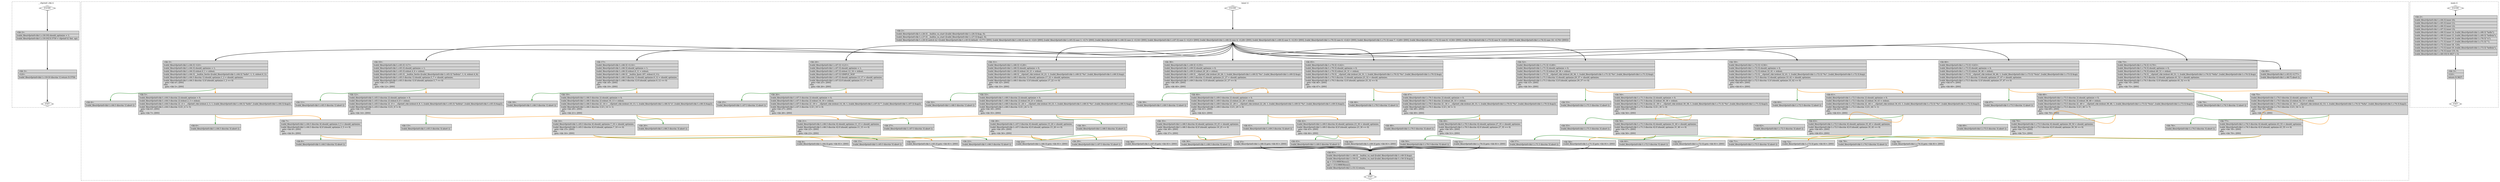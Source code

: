digraph "a-vfprintf-chk-1.c.015t.cfg" {
overlap=false;
subgraph "cluster___vfprintf_chk" {
	style="dashed";
	color="black";
	label="__vfprintf_chk ()";
	fn_6_basic_block_0 [shape=Mdiamond,style=filled,fillcolor=white,label="ENTRY"];

	fn_6_basic_block_1 [shape=Mdiamond,style=filled,fillcolor=white,label="EXIT"];

	fn_6_basic_block_2 [shape=record,style=filled,fillcolor=lightgrey,label="{\<bb\ 2\>:\l\
|[valid_files/vfprintf-chk-1.c:18:19]\ should_optimize\ =\ 1;\l\
|[valid_files/vfprintf-chk-1.c:19:10]\ D.3759\ =\ vfprintf\ (f,\ fmt,\ ap);\l\
}"];

	fn_6_basic_block_3 [shape=record,style=filled,fillcolor=lightgrey,label="{\<bb\ 3\>:\l\
|\<L0\>:\l\
|[valid_files/vfprintf-chk-1.c:19:10\ discrim\ 1]\ return\ D.3759;\l\
}"];

	fn_6_basic_block_0:s -> fn_6_basic_block_2:n [style="solid,bold",color=black,weight=100,constraint=true];
	fn_6_basic_block_2:s -> fn_6_basic_block_3:n [style="solid,bold",color=black,weight=100,constraint=true];
	fn_6_basic_block_3:s -> fn_6_basic_block_1:n [style="solid,bold",color=black,weight=10,constraint=true];
	fn_6_basic_block_0:s -> fn_6_basic_block_1:n [style="invis",constraint=true];
}
subgraph "cluster_inner" {
	style="dashed";
	color="black";
	label="inner ()";
	fn_7_basic_block_0 [shape=Mdiamond,style=filled,fillcolor=white,label="ENTRY"];

	fn_7_basic_block_1 [shape=Mdiamond,style=filled,fillcolor=white,label="EXIT"];

	fn_7_basic_block_2 [shape=record,style=filled,fillcolor=lightgrey,label="{\<bb\ 2\>:\l\
|[valid_files/vfprintf-chk-1.c:26:3]\ __builtin_va_start\ ([valid_files/vfprintf-chk-1.c:26:3]\ &ap,\ 0);\l\
|[valid_files/vfprintf-chk-1.c:27:3]\ __builtin_va_start\ ([valid_files/vfprintf-chk-1.c:27:3]\ &ap2,\ 0);\l\
|[valid_files/vfprintf-chk-1.c:29:3]\ switch\ (x)\ \<[valid_files/vfprintf-chk-1.c:45:5]\ default:\ \<L77\>\ [INV],\ [valid_files/vfprintf-chk-1.c:64:3]\ case\ 0:\ \<L0\>\ [INV],\ [valid_files/vfprintf-chk-1.c:65:3]\ case\ 1:\ \<L7\>\ [INV],\ [valid_files/vfprintf-chk-1.c:66:3]\ case\ 2:\ \<L14\>\ [INV],\ [valid_files/vfprintf-chk-1.c:67:3]\ case\ 3:\ \<L21\>\ [INV],\ [valid_files/vfprintf-chk-1.c:68:3]\ case\ 4:\ \<L28\>\ [INV],\ [valid_files/vfprintf-chk-1.c:69:3]\ case\ 5:\ \<L35\>\ [INV],\ [valid_files/vfprintf-chk-1.c:70:3]\ case\ 6:\ \<L42\>\ [INV],\ [valid_files/vfprintf-chk-1.c:71:3]\ case\ 7:\ \<L49\>\ [INV],\ [valid_files/vfprintf-chk-1.c:72:3]\ case\ 8:\ \<L56\>\ [INV],\ [valid_files/vfprintf-chk-1.c:73:3]\ case\ 9:\ \<L63\>\ [INV],\ [valid_files/vfprintf-chk-1.c:74:3]\ case\ 10:\ \<L70\>\ [INV]\>\l\
}"];

	fn_7_basic_block_3 [shape=record,style=filled,fillcolor=lightgrey,label="{\<bb\ 3\>:\l\
|[valid_files/vfprintf-chk-1.c:64:3]\ \<L0\>:\l\
|[valid_files/vfprintf-chk-1.c:64:3]\ should_optimize\ =\ 1;\l\
|[valid_files/vfprintf-chk-1.c:64:3]\ stdout.0_1\ =\ stdout;\l\
|[valid_files/vfprintf-chk-1.c:64:3]\ __builtin_fwrite\ ([valid_files/vfprintf-chk-1.c:64:3]\ \"hello\",\ 1,\ 5,\ stdout.0_1);\l\
|[valid_files/vfprintf-chk-1.c:64:3\ discrim\ 1]\ should_optimize.1_2\ =\ should_optimize;\l\
|[valid_files/vfprintf-chk-1.c:64:3\ discrim\ 1]\ if\ (should_optimize.1_2\ ==\ 0)\l\
\ \ goto\ \<bb\ 4\>;\ [INV]\l\
else\l\
\ \ goto\ \<bb\ 5\>;\ [INV]\l\
}"];

	fn_7_basic_block_4 [shape=record,style=filled,fillcolor=lightgrey,label="{\<bb\ 4\>:\l\
|[valid_files/vfprintf-chk-1.c:64:3\ discrim\ 1]\ abort\ ();\l\
}"];

	fn_7_basic_block_5 [shape=record,style=filled,fillcolor=lightgrey,label="{\<bb\ 5\>:\l\
|[valid_files/vfprintf-chk-1.c:64:3\ discrim\ 2]\ should_optimize\ =\ 0;\l\
|[valid_files/vfprintf-chk-1.c:64:3\ discrim\ 2]\ stdout.2_3\ =\ stdout;\l\
|[valid_files/vfprintf-chk-1.c:64:3\ discrim\ 2]\ _4\ =\ __vfprintf_chk\ (stdout.2_3,\ 1,\ [valid_files/vfprintf-chk-1.c:64:3]\ \"hello\",\ [valid_files/vfprintf-chk-1.c:64:3]\ &ap2);\l\
|[valid_files/vfprintf-chk-1.c:64:3\ discrim\ 1]\ if\ (_4\ !=\ 5)\l\
\ \ goto\ \<bb\ 6\>;\ [INV]\l\
else\l\
\ \ goto\ \<bb\ 7\>;\ [INV]\l\
}"];

	fn_7_basic_block_6 [shape=record,style=filled,fillcolor=lightgrey,label="{\<bb\ 6\>:\l\
|[valid_files/vfprintf-chk-1.c:64:3\ discrim\ 3]\ abort\ ();\l\
}"];

	fn_7_basic_block_7 [shape=record,style=filled,fillcolor=lightgrey,label="{\<bb\ 7\>:\l\
|[valid_files/vfprintf-chk-1.c:64:3\ discrim\ 4]\ should_optimize.3_5\ =\ should_optimize;\l\
|[valid_files/vfprintf-chk-1.c:64:3\ discrim\ 4]\ if\ (should_optimize.3_5\ ==\ 0)\l\
\ \ goto\ \<bb\ 8\>;\ [INV]\l\
else\l\
\ \ goto\ \<bb\ 9\>;\ [INV]\l\
}"];

	fn_7_basic_block_8 [shape=record,style=filled,fillcolor=lightgrey,label="{\<bb\ 8\>:\l\
|[valid_files/vfprintf-chk-1.c:64:3\ discrim\ 5]\ abort\ ();\l\
}"];

	fn_7_basic_block_9 [shape=record,style=filled,fillcolor=lightgrey,label="{\<bb\ 9\>:\l\
[valid_files/vfprintf-chk-1.c:64:3]\ goto\ \<bb\ 81\>;\ [INV]\l\
}"];

	fn_7_basic_block_10 [shape=record,style=filled,fillcolor=lightgrey,label="{\<bb\ 10\>:\l\
|[valid_files/vfprintf-chk-1.c:65:3]\ \<L7\>:\l\
|[valid_files/vfprintf-chk-1.c:65:3]\ should_optimize\ =\ 1;\l\
|[valid_files/vfprintf-chk-1.c:65:3]\ stdout.4_6\ =\ stdout;\l\
|[valid_files/vfprintf-chk-1.c:65:3]\ __builtin_fwrite\ ([valid_files/vfprintf-chk-1.c:65:3]\ \"hello\\n\",\ 1,\ 6,\ stdout.4_6);\l\
|[valid_files/vfprintf-chk-1.c:65:3\ discrim\ 1]\ should_optimize.5_7\ =\ should_optimize;\l\
|[valid_files/vfprintf-chk-1.c:65:3\ discrim\ 1]\ if\ (should_optimize.5_7\ ==\ 0)\l\
\ \ goto\ \<bb\ 11\>;\ [INV]\l\
else\l\
\ \ goto\ \<bb\ 12\>;\ [INV]\l\
}"];

	fn_7_basic_block_11 [shape=record,style=filled,fillcolor=lightgrey,label="{\<bb\ 11\>:\l\
|[valid_files/vfprintf-chk-1.c:65:3\ discrim\ 1]\ abort\ ();\l\
}"];

	fn_7_basic_block_12 [shape=record,style=filled,fillcolor=lightgrey,label="{\<bb\ 12\>:\l\
|[valid_files/vfprintf-chk-1.c:65:3\ discrim\ 2]\ should_optimize\ =\ 0;\l\
|[valid_files/vfprintf-chk-1.c:65:3\ discrim\ 2]\ stdout.6_8\ =\ stdout;\l\
|[valid_files/vfprintf-chk-1.c:65:3\ discrim\ 2]\ _9\ =\ __vfprintf_chk\ (stdout.6_8,\ 1,\ [valid_files/vfprintf-chk-1.c:65:3]\ \"hello\\n\",\ [valid_files/vfprintf-chk-1.c:65:3]\ &ap2);\l\
|[valid_files/vfprintf-chk-1.c:65:3\ discrim\ 1]\ if\ (_9\ !=\ 6)\l\
\ \ goto\ \<bb\ 13\>;\ [INV]\l\
else\l\
\ \ goto\ \<bb\ 14\>;\ [INV]\l\
}"];

	fn_7_basic_block_13 [shape=record,style=filled,fillcolor=lightgrey,label="{\<bb\ 13\>:\l\
|[valid_files/vfprintf-chk-1.c:65:3\ discrim\ 3]\ abort\ ();\l\
}"];

	fn_7_basic_block_14 [shape=record,style=filled,fillcolor=lightgrey,label="{\<bb\ 14\>:\l\
|[valid_files/vfprintf-chk-1.c:65:3\ discrim\ 4]\ should_optimize.7_10\ =\ should_optimize;\l\
|[valid_files/vfprintf-chk-1.c:65:3\ discrim\ 4]\ if\ (should_optimize.7_10\ ==\ 0)\l\
\ \ goto\ \<bb\ 15\>;\ [INV]\l\
else\l\
\ \ goto\ \<bb\ 16\>;\ [INV]\l\
}"];

	fn_7_basic_block_15 [shape=record,style=filled,fillcolor=lightgrey,label="{\<bb\ 15\>:\l\
|[valid_files/vfprintf-chk-1.c:65:3\ discrim\ 5]\ abort\ ();\l\
}"];

	fn_7_basic_block_16 [shape=record,style=filled,fillcolor=lightgrey,label="{\<bb\ 16\>:\l\
[valid_files/vfprintf-chk-1.c:65:3]\ goto\ \<bb\ 81\>;\ [INV]\l\
}"];

	fn_7_basic_block_17 [shape=record,style=filled,fillcolor=lightgrey,label="{\<bb\ 17\>:\l\
|[valid_files/vfprintf-chk-1.c:66:3]\ \<L14\>:\l\
|[valid_files/vfprintf-chk-1.c:66:3]\ should_optimize\ =\ 1;\l\
|[valid_files/vfprintf-chk-1.c:66:3]\ stdout.8_11\ =\ stdout;\l\
|[valid_files/vfprintf-chk-1.c:66:3]\ __builtin_fputc\ (97,\ stdout.8_11);\l\
|[valid_files/vfprintf-chk-1.c:66:3\ discrim\ 1]\ should_optimize.9_12\ =\ should_optimize;\l\
|[valid_files/vfprintf-chk-1.c:66:3\ discrim\ 1]\ if\ (should_optimize.9_12\ ==\ 0)\l\
\ \ goto\ \<bb\ 18\>;\ [INV]\l\
else\l\
\ \ goto\ \<bb\ 19\>;\ [INV]\l\
}"];

	fn_7_basic_block_18 [shape=record,style=filled,fillcolor=lightgrey,label="{\<bb\ 18\>:\l\
|[valid_files/vfprintf-chk-1.c:66:3\ discrim\ 1]\ abort\ ();\l\
}"];

	fn_7_basic_block_19 [shape=record,style=filled,fillcolor=lightgrey,label="{\<bb\ 19\>:\l\
|[valid_files/vfprintf-chk-1.c:66:3\ discrim\ 2]\ should_optimize\ =\ 0;\l\
|[valid_files/vfprintf-chk-1.c:66:3\ discrim\ 2]\ stdout.10_13\ =\ stdout;\l\
|[valid_files/vfprintf-chk-1.c:66:3\ discrim\ 2]\ _14\ =\ __vfprintf_chk\ (stdout.10_13,\ 1,\ [valid_files/vfprintf-chk-1.c:66:3]\ \"a\",\ [valid_files/vfprintf-chk-1.c:66:3]\ &ap2);\l\
|[valid_files/vfprintf-chk-1.c:66:3\ discrim\ 1]\ if\ (_14\ !=\ 1)\l\
\ \ goto\ \<bb\ 20\>;\ [INV]\l\
else\l\
\ \ goto\ \<bb\ 21\>;\ [INV]\l\
}"];

	fn_7_basic_block_20 [shape=record,style=filled,fillcolor=lightgrey,label="{\<bb\ 20\>:\l\
|[valid_files/vfprintf-chk-1.c:66:3\ discrim\ 3]\ abort\ ();\l\
}"];

	fn_7_basic_block_21 [shape=record,style=filled,fillcolor=lightgrey,label="{\<bb\ 21\>:\l\
|[valid_files/vfprintf-chk-1.c:66:3\ discrim\ 4]\ should_optimize.11_15\ =\ should_optimize;\l\
|[valid_files/vfprintf-chk-1.c:66:3\ discrim\ 4]\ if\ (should_optimize.11_15\ ==\ 0)\l\
\ \ goto\ \<bb\ 22\>;\ [INV]\l\
else\l\
\ \ goto\ \<bb\ 23\>;\ [INV]\l\
}"];

	fn_7_basic_block_22 [shape=record,style=filled,fillcolor=lightgrey,label="{\<bb\ 22\>:\l\
|[valid_files/vfprintf-chk-1.c:66:3\ discrim\ 5]\ abort\ ();\l\
}"];

	fn_7_basic_block_23 [shape=record,style=filled,fillcolor=lightgrey,label="{\<bb\ 23\>:\l\
[valid_files/vfprintf-chk-1.c:66:3]\ goto\ \<bb\ 81\>;\ [INV]\l\
}"];

	fn_7_basic_block_24 [shape=record,style=filled,fillcolor=lightgrey,label="{\<bb\ 24\>:\l\
|[valid_files/vfprintf-chk-1.c:67:3]\ \<L21\>:\l\
|[valid_files/vfprintf-chk-1.c:67:3]\ should_optimize\ =\ 1;\l\
|[valid_files/vfprintf-chk-1.c:67:3]\ stdout.12_16\ =\ stdout;\l\
|[valid_files/vfprintf-chk-1.c:67:3]\ GIMPLE_NOP\l\
|[valid_files/vfprintf-chk-1.c:67:3]\ should_optimize.13_17\ =\ should_optimize;\l\
|[valid_files/vfprintf-chk-1.c:67:3]\ if\ (should_optimize.13_17\ ==\ 0)\l\
\ \ goto\ \<bb\ 25\>;\ [INV]\l\
else\l\
\ \ goto\ \<bb\ 26\>;\ [INV]\l\
}"];

	fn_7_basic_block_25 [shape=record,style=filled,fillcolor=lightgrey,label="{\<bb\ 25\>:\l\
|[valid_files/vfprintf-chk-1.c:67:3\ discrim\ 1]\ abort\ ();\l\
}"];

	fn_7_basic_block_26 [shape=record,style=filled,fillcolor=lightgrey,label="{\<bb\ 26\>:\l\
|[valid_files/vfprintf-chk-1.c:67:3\ discrim\ 2]\ should_optimize\ =\ 0;\l\
|[valid_files/vfprintf-chk-1.c:67:3\ discrim\ 2]\ stdout.14_18\ =\ stdout;\l\
|[valid_files/vfprintf-chk-1.c:67:3\ discrim\ 2]\ _19\ =\ __vfprintf_chk\ (stdout.14_18,\ 1,\ [valid_files/vfprintf-chk-1.c:67:3]\ \"\",\ [valid_files/vfprintf-chk-1.c:67:3]\ &ap2);\l\
|[valid_files/vfprintf-chk-1.c:67:3\ discrim\ 1]\ if\ (_19\ !=\ 0)\l\
\ \ goto\ \<bb\ 27\>;\ [INV]\l\
else\l\
\ \ goto\ \<bb\ 28\>;\ [INV]\l\
}"];

	fn_7_basic_block_27 [shape=record,style=filled,fillcolor=lightgrey,label="{\<bb\ 27\>:\l\
|[valid_files/vfprintf-chk-1.c:67:3\ discrim\ 3]\ abort\ ();\l\
}"];

	fn_7_basic_block_28 [shape=record,style=filled,fillcolor=lightgrey,label="{\<bb\ 28\>:\l\
|[valid_files/vfprintf-chk-1.c:67:3\ discrim\ 4]\ should_optimize.15_20\ =\ should_optimize;\l\
|[valid_files/vfprintf-chk-1.c:67:3\ discrim\ 4]\ if\ (should_optimize.15_20\ ==\ 0)\l\
\ \ goto\ \<bb\ 29\>;\ [INV]\l\
else\l\
\ \ goto\ \<bb\ 30\>;\ [INV]\l\
}"];

	fn_7_basic_block_29 [shape=record,style=filled,fillcolor=lightgrey,label="{\<bb\ 29\>:\l\
|[valid_files/vfprintf-chk-1.c:67:3\ discrim\ 5]\ abort\ ();\l\
}"];

	fn_7_basic_block_30 [shape=record,style=filled,fillcolor=lightgrey,label="{\<bb\ 30\>:\l\
[valid_files/vfprintf-chk-1.c:67:3]\ goto\ \<bb\ 81\>;\ [INV]\l\
}"];

	fn_7_basic_block_31 [shape=record,style=filled,fillcolor=lightgrey,label="{\<bb\ 31\>:\l\
|[valid_files/vfprintf-chk-1.c:68:3]\ \<L28\>:\l\
|[valid_files/vfprintf-chk-1.c:68:3]\ should_optimize\ =\ 0;\l\
|[valid_files/vfprintf-chk-1.c:68:3]\ stdout.16_21\ =\ stdout;\l\
|[valid_files/vfprintf-chk-1.c:68:3]\ __vfprintf_chk\ (stdout.16_21,\ 1,\ [valid_files/vfprintf-chk-1.c:68:3]\ \"%s\",\ [valid_files/vfprintf-chk-1.c:68:3]\ &ap);\l\
|[valid_files/vfprintf-chk-1.c:68:3\ discrim\ 1]\ should_optimize.17_22\ =\ should_optimize;\l\
|[valid_files/vfprintf-chk-1.c:68:3\ discrim\ 1]\ if\ (should_optimize.17_22\ ==\ 0)\l\
\ \ goto\ \<bb\ 32\>;\ [INV]\l\
else\l\
\ \ goto\ \<bb\ 33\>;\ [INV]\l\
}"];

	fn_7_basic_block_32 [shape=record,style=filled,fillcolor=lightgrey,label="{\<bb\ 32\>:\l\
|[valid_files/vfprintf-chk-1.c:68:3\ discrim\ 1]\ abort\ ();\l\
}"];

	fn_7_basic_block_33 [shape=record,style=filled,fillcolor=lightgrey,label="{\<bb\ 33\>:\l\
|[valid_files/vfprintf-chk-1.c:68:3\ discrim\ 2]\ should_optimize\ =\ 0;\l\
|[valid_files/vfprintf-chk-1.c:68:3\ discrim\ 2]\ stdout.18_23\ =\ stdout;\l\
|[valid_files/vfprintf-chk-1.c:68:3\ discrim\ 2]\ _24\ =\ __vfprintf_chk\ (stdout.18_23,\ 1,\ [valid_files/vfprintf-chk-1.c:68:3]\ \"%s\",\ [valid_files/vfprintf-chk-1.c:68:3]\ &ap2);\l\
|[valid_files/vfprintf-chk-1.c:68:3\ discrim\ 1]\ if\ (_24\ !=\ 5)\l\
\ \ goto\ \<bb\ 34\>;\ [INV]\l\
else\l\
\ \ goto\ \<bb\ 35\>;\ [INV]\l\
}"];

	fn_7_basic_block_34 [shape=record,style=filled,fillcolor=lightgrey,label="{\<bb\ 34\>:\l\
|[valid_files/vfprintf-chk-1.c:68:3\ discrim\ 3]\ abort\ ();\l\
}"];

	fn_7_basic_block_35 [shape=record,style=filled,fillcolor=lightgrey,label="{\<bb\ 35\>:\l\
|[valid_files/vfprintf-chk-1.c:68:3\ discrim\ 4]\ should_optimize.19_25\ =\ should_optimize;\l\
|[valid_files/vfprintf-chk-1.c:68:3\ discrim\ 4]\ if\ (should_optimize.19_25\ ==\ 0)\l\
\ \ goto\ \<bb\ 36\>;\ [INV]\l\
else\l\
\ \ goto\ \<bb\ 37\>;\ [INV]\l\
}"];

	fn_7_basic_block_36 [shape=record,style=filled,fillcolor=lightgrey,label="{\<bb\ 36\>:\l\
|[valid_files/vfprintf-chk-1.c:68:3\ discrim\ 5]\ abort\ ();\l\
}"];

	fn_7_basic_block_37 [shape=record,style=filled,fillcolor=lightgrey,label="{\<bb\ 37\>:\l\
[valid_files/vfprintf-chk-1.c:68:3]\ goto\ \<bb\ 81\>;\ [INV]\l\
}"];

	fn_7_basic_block_38 [shape=record,style=filled,fillcolor=lightgrey,label="{\<bb\ 38\>:\l\
|[valid_files/vfprintf-chk-1.c:69:3]\ \<L35\>:\l\
|[valid_files/vfprintf-chk-1.c:69:3]\ should_optimize\ =\ 0;\l\
|[valid_files/vfprintf-chk-1.c:69:3]\ stdout.20_26\ =\ stdout;\l\
|[valid_files/vfprintf-chk-1.c:69:3]\ __vfprintf_chk\ (stdout.20_26,\ 1,\ [valid_files/vfprintf-chk-1.c:69:3]\ \"%s\",\ [valid_files/vfprintf-chk-1.c:69:3]\ &ap);\l\
|[valid_files/vfprintf-chk-1.c:69:3\ discrim\ 1]\ should_optimize.21_27\ =\ should_optimize;\l\
|[valid_files/vfprintf-chk-1.c:69:3\ discrim\ 1]\ if\ (should_optimize.21_27\ ==\ 0)\l\
\ \ goto\ \<bb\ 39\>;\ [INV]\l\
else\l\
\ \ goto\ \<bb\ 40\>;\ [INV]\l\
}"];

	fn_7_basic_block_39 [shape=record,style=filled,fillcolor=lightgrey,label="{\<bb\ 39\>:\l\
|[valid_files/vfprintf-chk-1.c:69:3\ discrim\ 1]\ abort\ ();\l\
}"];

	fn_7_basic_block_40 [shape=record,style=filled,fillcolor=lightgrey,label="{\<bb\ 40\>:\l\
|[valid_files/vfprintf-chk-1.c:69:3\ discrim\ 2]\ should_optimize\ =\ 0;\l\
|[valid_files/vfprintf-chk-1.c:69:3\ discrim\ 2]\ stdout.22_28\ =\ stdout;\l\
|[valid_files/vfprintf-chk-1.c:69:3\ discrim\ 2]\ _29\ =\ __vfprintf_chk\ (stdout.22_28,\ 1,\ [valid_files/vfprintf-chk-1.c:69:3]\ \"%s\",\ [valid_files/vfprintf-chk-1.c:69:3]\ &ap2);\l\
|[valid_files/vfprintf-chk-1.c:69:3\ discrim\ 1]\ if\ (_29\ !=\ 6)\l\
\ \ goto\ \<bb\ 41\>;\ [INV]\l\
else\l\
\ \ goto\ \<bb\ 42\>;\ [INV]\l\
}"];

	fn_7_basic_block_41 [shape=record,style=filled,fillcolor=lightgrey,label="{\<bb\ 41\>:\l\
|[valid_files/vfprintf-chk-1.c:69:3\ discrim\ 3]\ abort\ ();\l\
}"];

	fn_7_basic_block_42 [shape=record,style=filled,fillcolor=lightgrey,label="{\<bb\ 42\>:\l\
|[valid_files/vfprintf-chk-1.c:69:3\ discrim\ 4]\ should_optimize.23_30\ =\ should_optimize;\l\
|[valid_files/vfprintf-chk-1.c:69:3\ discrim\ 4]\ if\ (should_optimize.23_30\ ==\ 0)\l\
\ \ goto\ \<bb\ 43\>;\ [INV]\l\
else\l\
\ \ goto\ \<bb\ 44\>;\ [INV]\l\
}"];

	fn_7_basic_block_43 [shape=record,style=filled,fillcolor=lightgrey,label="{\<bb\ 43\>:\l\
|[valid_files/vfprintf-chk-1.c:69:3\ discrim\ 5]\ abort\ ();\l\
}"];

	fn_7_basic_block_44 [shape=record,style=filled,fillcolor=lightgrey,label="{\<bb\ 44\>:\l\
[valid_files/vfprintf-chk-1.c:69:3]\ goto\ \<bb\ 81\>;\ [INV]\l\
}"];

	fn_7_basic_block_45 [shape=record,style=filled,fillcolor=lightgrey,label="{\<bb\ 45\>:\l\
|[valid_files/vfprintf-chk-1.c:70:3]\ \<L42\>:\l\
|[valid_files/vfprintf-chk-1.c:70:3]\ should_optimize\ =\ 0;\l\
|[valid_files/vfprintf-chk-1.c:70:3]\ stdout.24_31\ =\ stdout;\l\
|[valid_files/vfprintf-chk-1.c:70:3]\ __vfprintf_chk\ (stdout.24_31,\ 1,\ [valid_files/vfprintf-chk-1.c:70:3]\ \"%s\",\ [valid_files/vfprintf-chk-1.c:70:3]\ &ap);\l\
|[valid_files/vfprintf-chk-1.c:70:3\ discrim\ 1]\ should_optimize.25_32\ =\ should_optimize;\l\
|[valid_files/vfprintf-chk-1.c:70:3\ discrim\ 1]\ if\ (should_optimize.25_32\ ==\ 0)\l\
\ \ goto\ \<bb\ 46\>;\ [INV]\l\
else\l\
\ \ goto\ \<bb\ 47\>;\ [INV]\l\
}"];

	fn_7_basic_block_46 [shape=record,style=filled,fillcolor=lightgrey,label="{\<bb\ 46\>:\l\
|[valid_files/vfprintf-chk-1.c:70:3\ discrim\ 1]\ abort\ ();\l\
}"];

	fn_7_basic_block_47 [shape=record,style=filled,fillcolor=lightgrey,label="{\<bb\ 47\>:\l\
|[valid_files/vfprintf-chk-1.c:70:3\ discrim\ 2]\ should_optimize\ =\ 0;\l\
|[valid_files/vfprintf-chk-1.c:70:3\ discrim\ 2]\ stdout.26_33\ =\ stdout;\l\
|[valid_files/vfprintf-chk-1.c:70:3\ discrim\ 2]\ _34\ =\ __vfprintf_chk\ (stdout.26_33,\ 1,\ [valid_files/vfprintf-chk-1.c:70:3]\ \"%s\",\ [valid_files/vfprintf-chk-1.c:70:3]\ &ap2);\l\
|[valid_files/vfprintf-chk-1.c:70:3\ discrim\ 1]\ if\ (_34\ !=\ 1)\l\
\ \ goto\ \<bb\ 48\>;\ [INV]\l\
else\l\
\ \ goto\ \<bb\ 49\>;\ [INV]\l\
}"];

	fn_7_basic_block_48 [shape=record,style=filled,fillcolor=lightgrey,label="{\<bb\ 48\>:\l\
|[valid_files/vfprintf-chk-1.c:70:3\ discrim\ 3]\ abort\ ();\l\
}"];

	fn_7_basic_block_49 [shape=record,style=filled,fillcolor=lightgrey,label="{\<bb\ 49\>:\l\
|[valid_files/vfprintf-chk-1.c:70:3\ discrim\ 4]\ should_optimize.27_35\ =\ should_optimize;\l\
|[valid_files/vfprintf-chk-1.c:70:3\ discrim\ 4]\ if\ (should_optimize.27_35\ ==\ 0)\l\
\ \ goto\ \<bb\ 50\>;\ [INV]\l\
else\l\
\ \ goto\ \<bb\ 51\>;\ [INV]\l\
}"];

	fn_7_basic_block_50 [shape=record,style=filled,fillcolor=lightgrey,label="{\<bb\ 50\>:\l\
|[valid_files/vfprintf-chk-1.c:70:3\ discrim\ 5]\ abort\ ();\l\
}"];

	fn_7_basic_block_51 [shape=record,style=filled,fillcolor=lightgrey,label="{\<bb\ 51\>:\l\
[valid_files/vfprintf-chk-1.c:70:3]\ goto\ \<bb\ 81\>;\ [INV]\l\
}"];

	fn_7_basic_block_52 [shape=record,style=filled,fillcolor=lightgrey,label="{\<bb\ 52\>:\l\
|[valid_files/vfprintf-chk-1.c:71:3]\ \<L49\>:\l\
|[valid_files/vfprintf-chk-1.c:71:3]\ should_optimize\ =\ 0;\l\
|[valid_files/vfprintf-chk-1.c:71:3]\ stdout.28_36\ =\ stdout;\l\
|[valid_files/vfprintf-chk-1.c:71:3]\ __vfprintf_chk\ (stdout.28_36,\ 1,\ [valid_files/vfprintf-chk-1.c:71:3]\ \"%s\",\ [valid_files/vfprintf-chk-1.c:71:3]\ &ap);\l\
|[valid_files/vfprintf-chk-1.c:71:3\ discrim\ 1]\ should_optimize.29_37\ =\ should_optimize;\l\
|[valid_files/vfprintf-chk-1.c:71:3\ discrim\ 1]\ if\ (should_optimize.29_37\ ==\ 0)\l\
\ \ goto\ \<bb\ 53\>;\ [INV]\l\
else\l\
\ \ goto\ \<bb\ 54\>;\ [INV]\l\
}"];

	fn_7_basic_block_53 [shape=record,style=filled,fillcolor=lightgrey,label="{\<bb\ 53\>:\l\
|[valid_files/vfprintf-chk-1.c:71:3\ discrim\ 1]\ abort\ ();\l\
}"];

	fn_7_basic_block_54 [shape=record,style=filled,fillcolor=lightgrey,label="{\<bb\ 54\>:\l\
|[valid_files/vfprintf-chk-1.c:71:3\ discrim\ 2]\ should_optimize\ =\ 0;\l\
|[valid_files/vfprintf-chk-1.c:71:3\ discrim\ 2]\ stdout.30_38\ =\ stdout;\l\
|[valid_files/vfprintf-chk-1.c:71:3\ discrim\ 2]\ _39\ =\ __vfprintf_chk\ (stdout.30_38,\ 1,\ [valid_files/vfprintf-chk-1.c:71:3]\ \"%s\",\ [valid_files/vfprintf-chk-1.c:71:3]\ &ap2);\l\
|[valid_files/vfprintf-chk-1.c:71:3\ discrim\ 1]\ if\ (_39\ !=\ 0)\l\
\ \ goto\ \<bb\ 55\>;\ [INV]\l\
else\l\
\ \ goto\ \<bb\ 56\>;\ [INV]\l\
}"];

	fn_7_basic_block_55 [shape=record,style=filled,fillcolor=lightgrey,label="{\<bb\ 55\>:\l\
|[valid_files/vfprintf-chk-1.c:71:3\ discrim\ 3]\ abort\ ();\l\
}"];

	fn_7_basic_block_56 [shape=record,style=filled,fillcolor=lightgrey,label="{\<bb\ 56\>:\l\
|[valid_files/vfprintf-chk-1.c:71:3\ discrim\ 4]\ should_optimize.31_40\ =\ should_optimize;\l\
|[valid_files/vfprintf-chk-1.c:71:3\ discrim\ 4]\ if\ (should_optimize.31_40\ ==\ 0)\l\
\ \ goto\ \<bb\ 57\>;\ [INV]\l\
else\l\
\ \ goto\ \<bb\ 58\>;\ [INV]\l\
}"];

	fn_7_basic_block_57 [shape=record,style=filled,fillcolor=lightgrey,label="{\<bb\ 57\>:\l\
|[valid_files/vfprintf-chk-1.c:71:3\ discrim\ 5]\ abort\ ();\l\
}"];

	fn_7_basic_block_58 [shape=record,style=filled,fillcolor=lightgrey,label="{\<bb\ 58\>:\l\
[valid_files/vfprintf-chk-1.c:71:3]\ goto\ \<bb\ 81\>;\ [INV]\l\
}"];

	fn_7_basic_block_59 [shape=record,style=filled,fillcolor=lightgrey,label="{\<bb\ 59\>:\l\
|[valid_files/vfprintf-chk-1.c:72:3]\ \<L56\>:\l\
|[valid_files/vfprintf-chk-1.c:72:3]\ should_optimize\ =\ 0;\l\
|[valid_files/vfprintf-chk-1.c:72:3]\ stdout.32_41\ =\ stdout;\l\
|[valid_files/vfprintf-chk-1.c:72:3]\ __vfprintf_chk\ (stdout.32_41,\ 1,\ [valid_files/vfprintf-chk-1.c:72:3]\ \"%c\",\ [valid_files/vfprintf-chk-1.c:72:3]\ &ap);\l\
|[valid_files/vfprintf-chk-1.c:72:3\ discrim\ 1]\ should_optimize.33_42\ =\ should_optimize;\l\
|[valid_files/vfprintf-chk-1.c:72:3\ discrim\ 1]\ if\ (should_optimize.33_42\ ==\ 0)\l\
\ \ goto\ \<bb\ 60\>;\ [INV]\l\
else\l\
\ \ goto\ \<bb\ 61\>;\ [INV]\l\
}"];

	fn_7_basic_block_60 [shape=record,style=filled,fillcolor=lightgrey,label="{\<bb\ 60\>:\l\
|[valid_files/vfprintf-chk-1.c:72:3\ discrim\ 1]\ abort\ ();\l\
}"];

	fn_7_basic_block_61 [shape=record,style=filled,fillcolor=lightgrey,label="{\<bb\ 61\>:\l\
|[valid_files/vfprintf-chk-1.c:72:3\ discrim\ 2]\ should_optimize\ =\ 0;\l\
|[valid_files/vfprintf-chk-1.c:72:3\ discrim\ 2]\ stdout.34_43\ =\ stdout;\l\
|[valid_files/vfprintf-chk-1.c:72:3\ discrim\ 2]\ _44\ =\ __vfprintf_chk\ (stdout.34_43,\ 1,\ [valid_files/vfprintf-chk-1.c:72:3]\ \"%c\",\ [valid_files/vfprintf-chk-1.c:72:3]\ &ap2);\l\
|[valid_files/vfprintf-chk-1.c:72:3\ discrim\ 1]\ if\ (_44\ !=\ 1)\l\
\ \ goto\ \<bb\ 62\>;\ [INV]\l\
else\l\
\ \ goto\ \<bb\ 63\>;\ [INV]\l\
}"];

	fn_7_basic_block_62 [shape=record,style=filled,fillcolor=lightgrey,label="{\<bb\ 62\>:\l\
|[valid_files/vfprintf-chk-1.c:72:3\ discrim\ 3]\ abort\ ();\l\
}"];

	fn_7_basic_block_63 [shape=record,style=filled,fillcolor=lightgrey,label="{\<bb\ 63\>:\l\
|[valid_files/vfprintf-chk-1.c:72:3\ discrim\ 4]\ should_optimize.35_45\ =\ should_optimize;\l\
|[valid_files/vfprintf-chk-1.c:72:3\ discrim\ 4]\ if\ (should_optimize.35_45\ ==\ 0)\l\
\ \ goto\ \<bb\ 64\>;\ [INV]\l\
else\l\
\ \ goto\ \<bb\ 65\>;\ [INV]\l\
}"];

	fn_7_basic_block_64 [shape=record,style=filled,fillcolor=lightgrey,label="{\<bb\ 64\>:\l\
|[valid_files/vfprintf-chk-1.c:72:3\ discrim\ 5]\ abort\ ();\l\
}"];

	fn_7_basic_block_65 [shape=record,style=filled,fillcolor=lightgrey,label="{\<bb\ 65\>:\l\
[valid_files/vfprintf-chk-1.c:72:3]\ goto\ \<bb\ 81\>;\ [INV]\l\
}"];

	fn_7_basic_block_66 [shape=record,style=filled,fillcolor=lightgrey,label="{\<bb\ 66\>:\l\
|[valid_files/vfprintf-chk-1.c:73:3]\ \<L63\>:\l\
|[valid_files/vfprintf-chk-1.c:73:3]\ should_optimize\ =\ 0;\l\
|[valid_files/vfprintf-chk-1.c:73:3]\ stdout.36_46\ =\ stdout;\l\
|[valid_files/vfprintf-chk-1.c:73:3]\ __vfprintf_chk\ (stdout.36_46,\ 1,\ [valid_files/vfprintf-chk-1.c:73:3]\ \"%s\\n\",\ [valid_files/vfprintf-chk-1.c:73:3]\ &ap);\l\
|[valid_files/vfprintf-chk-1.c:73:3\ discrim\ 1]\ should_optimize.37_47\ =\ should_optimize;\l\
|[valid_files/vfprintf-chk-1.c:73:3\ discrim\ 1]\ if\ (should_optimize.37_47\ ==\ 0)\l\
\ \ goto\ \<bb\ 67\>;\ [INV]\l\
else\l\
\ \ goto\ \<bb\ 68\>;\ [INV]\l\
}"];

	fn_7_basic_block_67 [shape=record,style=filled,fillcolor=lightgrey,label="{\<bb\ 67\>:\l\
|[valid_files/vfprintf-chk-1.c:73:3\ discrim\ 1]\ abort\ ();\l\
}"];

	fn_7_basic_block_68 [shape=record,style=filled,fillcolor=lightgrey,label="{\<bb\ 68\>:\l\
|[valid_files/vfprintf-chk-1.c:73:3\ discrim\ 2]\ should_optimize\ =\ 0;\l\
|[valid_files/vfprintf-chk-1.c:73:3\ discrim\ 2]\ stdout.38_48\ =\ stdout;\l\
|[valid_files/vfprintf-chk-1.c:73:3\ discrim\ 2]\ _49\ =\ __vfprintf_chk\ (stdout.38_48,\ 1,\ [valid_files/vfprintf-chk-1.c:73:3]\ \"%s\\n\",\ [valid_files/vfprintf-chk-1.c:73:3]\ &ap2);\l\
|[valid_files/vfprintf-chk-1.c:73:3\ discrim\ 1]\ if\ (_49\ !=\ 7)\l\
\ \ goto\ \<bb\ 69\>;\ [INV]\l\
else\l\
\ \ goto\ \<bb\ 70\>;\ [INV]\l\
}"];

	fn_7_basic_block_69 [shape=record,style=filled,fillcolor=lightgrey,label="{\<bb\ 69\>:\l\
|[valid_files/vfprintf-chk-1.c:73:3\ discrim\ 3]\ abort\ ();\l\
}"];

	fn_7_basic_block_70 [shape=record,style=filled,fillcolor=lightgrey,label="{\<bb\ 70\>:\l\
|[valid_files/vfprintf-chk-1.c:73:3\ discrim\ 4]\ should_optimize.39_50\ =\ should_optimize;\l\
|[valid_files/vfprintf-chk-1.c:73:3\ discrim\ 4]\ if\ (should_optimize.39_50\ ==\ 0)\l\
\ \ goto\ \<bb\ 71\>;\ [INV]\l\
else\l\
\ \ goto\ \<bb\ 72\>;\ [INV]\l\
}"];

	fn_7_basic_block_71 [shape=record,style=filled,fillcolor=lightgrey,label="{\<bb\ 71\>:\l\
|[valid_files/vfprintf-chk-1.c:73:3\ discrim\ 5]\ abort\ ();\l\
}"];

	fn_7_basic_block_72 [shape=record,style=filled,fillcolor=lightgrey,label="{\<bb\ 72\>:\l\
[valid_files/vfprintf-chk-1.c:73:3]\ goto\ \<bb\ 81\>;\ [INV]\l\
}"];

	fn_7_basic_block_73 [shape=record,style=filled,fillcolor=lightgrey,label="{\<bb\ 73\>:\l\
|[valid_files/vfprintf-chk-1.c:74:3]\ \<L70\>:\l\
|[valid_files/vfprintf-chk-1.c:74:3]\ should_optimize\ =\ 0;\l\
|[valid_files/vfprintf-chk-1.c:74:3]\ stdout.40_51\ =\ stdout;\l\
|[valid_files/vfprintf-chk-1.c:74:3]\ __vfprintf_chk\ (stdout.40_51,\ 1,\ [valid_files/vfprintf-chk-1.c:74:3]\ \"%d\\n\",\ [valid_files/vfprintf-chk-1.c:74:3]\ &ap);\l\
|[valid_files/vfprintf-chk-1.c:74:3\ discrim\ 1]\ should_optimize.41_52\ =\ should_optimize;\l\
|[valid_files/vfprintf-chk-1.c:74:3\ discrim\ 1]\ if\ (should_optimize.41_52\ ==\ 0)\l\
\ \ goto\ \<bb\ 74\>;\ [INV]\l\
else\l\
\ \ goto\ \<bb\ 75\>;\ [INV]\l\
}"];

	fn_7_basic_block_74 [shape=record,style=filled,fillcolor=lightgrey,label="{\<bb\ 74\>:\l\
|[valid_files/vfprintf-chk-1.c:74:3\ discrim\ 1]\ abort\ ();\l\
}"];

	fn_7_basic_block_75 [shape=record,style=filled,fillcolor=lightgrey,label="{\<bb\ 75\>:\l\
|[valid_files/vfprintf-chk-1.c:74:3\ discrim\ 2]\ should_optimize\ =\ 0;\l\
|[valid_files/vfprintf-chk-1.c:74:3\ discrim\ 2]\ stdout.42_53\ =\ stdout;\l\
|[valid_files/vfprintf-chk-1.c:74:3\ discrim\ 2]\ _54\ =\ __vfprintf_chk\ (stdout.42_53,\ 1,\ [valid_files/vfprintf-chk-1.c:74:3]\ \"%d\\n\",\ [valid_files/vfprintf-chk-1.c:74:3]\ &ap2);\l\
|[valid_files/vfprintf-chk-1.c:74:3\ discrim\ 1]\ if\ (_54\ !=\ 2)\l\
\ \ goto\ \<bb\ 76\>;\ [INV]\l\
else\l\
\ \ goto\ \<bb\ 77\>;\ [INV]\l\
}"];

	fn_7_basic_block_76 [shape=record,style=filled,fillcolor=lightgrey,label="{\<bb\ 76\>:\l\
|[valid_files/vfprintf-chk-1.c:74:3\ discrim\ 3]\ abort\ ();\l\
}"];

	fn_7_basic_block_77 [shape=record,style=filled,fillcolor=lightgrey,label="{\<bb\ 77\>:\l\
|[valid_files/vfprintf-chk-1.c:74:3\ discrim\ 4]\ should_optimize.43_55\ =\ should_optimize;\l\
|[valid_files/vfprintf-chk-1.c:74:3\ discrim\ 4]\ if\ (should_optimize.43_55\ ==\ 0)\l\
\ \ goto\ \<bb\ 78\>;\ [INV]\l\
else\l\
\ \ goto\ \<bb\ 79\>;\ [INV]\l\
}"];

	fn_7_basic_block_78 [shape=record,style=filled,fillcolor=lightgrey,label="{\<bb\ 78\>:\l\
|[valid_files/vfprintf-chk-1.c:74:3\ discrim\ 5]\ abort\ ();\l\
}"];

	fn_7_basic_block_79 [shape=record,style=filled,fillcolor=lightgrey,label="{\<bb\ 79\>:\l\
[valid_files/vfprintf-chk-1.c:74:3]\ goto\ \<bb\ 81\>;\ [INV]\l\
}"];

	fn_7_basic_block_80 [shape=record,style=filled,fillcolor=lightgrey,label="{\<bb\ 80\>:\l\
|[valid_files/vfprintf-chk-1.c:45:5]\ \<L77\>:\l\
|[valid_files/vfprintf-chk-1.c:46:7]\ abort\ ();\l\
}"];

	fn_7_basic_block_81 [shape=record,style=filled,fillcolor=lightgrey,label="{\<bb\ 81\>:\l\
|[valid_files/vfprintf-chk-1.c:49:3]\ __builtin_va_end\ ([valid_files/vfprintf-chk-1.c:49:3]\ &ap);\l\
|[valid_files/vfprintf-chk-1.c:50:3]\ __builtin_va_end\ ([valid_files/vfprintf-chk-1.c:50:3]\ &ap2);\l\
|ap\ =\ \{CLOBBER(eos)\};\l\
|ap2\ =\ \{CLOBBER(eos)\};\l\
|[valid_files/vfprintf-chk-1.c:51:1]\ return;\l\
}"];

	fn_7_basic_block_0:s -> fn_7_basic_block_2:n [style="solid,bold",color=black,weight=100,constraint=true];
	fn_7_basic_block_2:s -> fn_7_basic_block_80:n [style="solid,bold",color=black,weight=10,constraint=true];
	fn_7_basic_block_2:s -> fn_7_basic_block_3:n [style="solid,bold",color=black,weight=10,constraint=true];
	fn_7_basic_block_2:s -> fn_7_basic_block_10:n [style="solid,bold",color=black,weight=10,constraint=true];
	fn_7_basic_block_2:s -> fn_7_basic_block_17:n [style="solid,bold",color=black,weight=10,constraint=true];
	fn_7_basic_block_2:s -> fn_7_basic_block_24:n [style="solid,bold",color=black,weight=10,constraint=true];
	fn_7_basic_block_2:s -> fn_7_basic_block_31:n [style="solid,bold",color=black,weight=10,constraint=true];
	fn_7_basic_block_2:s -> fn_7_basic_block_38:n [style="solid,bold",color=black,weight=10,constraint=true];
	fn_7_basic_block_2:s -> fn_7_basic_block_45:n [style="solid,bold",color=black,weight=10,constraint=true];
	fn_7_basic_block_2:s -> fn_7_basic_block_52:n [style="solid,bold",color=black,weight=10,constraint=true];
	fn_7_basic_block_2:s -> fn_7_basic_block_59:n [style="solid,bold",color=black,weight=10,constraint=true];
	fn_7_basic_block_2:s -> fn_7_basic_block_66:n [style="solid,bold",color=black,weight=10,constraint=true];
	fn_7_basic_block_2:s -> fn_7_basic_block_73:n [style="solid,bold",color=black,weight=10,constraint=true];
	fn_7_basic_block_3:s -> fn_7_basic_block_4:n [style="solid,bold",color=forestgreen,weight=10,constraint=true];
	fn_7_basic_block_3:s -> fn_7_basic_block_5:n [style="solid,bold",color=darkorange,weight=10,constraint=true];
	fn_7_basic_block_5:s -> fn_7_basic_block_6:n [style="solid,bold",color=forestgreen,weight=10,constraint=true];
	fn_7_basic_block_5:s -> fn_7_basic_block_7:n [style="solid,bold",color=darkorange,weight=10,constraint=true];
	fn_7_basic_block_7:s -> fn_7_basic_block_8:n [style="solid,bold",color=forestgreen,weight=10,constraint=true];
	fn_7_basic_block_7:s -> fn_7_basic_block_9:n [style="solid,bold",color=darkorange,weight=10,constraint=true];
	fn_7_basic_block_9:s -> fn_7_basic_block_81:n [style="solid,bold",color=black,weight=100,constraint=true];
	fn_7_basic_block_10:s -> fn_7_basic_block_11:n [style="solid,bold",color=forestgreen,weight=10,constraint=true];
	fn_7_basic_block_10:s -> fn_7_basic_block_12:n [style="solid,bold",color=darkorange,weight=10,constraint=true];
	fn_7_basic_block_12:s -> fn_7_basic_block_13:n [style="solid,bold",color=forestgreen,weight=10,constraint=true];
	fn_7_basic_block_12:s -> fn_7_basic_block_14:n [style="solid,bold",color=darkorange,weight=10,constraint=true];
	fn_7_basic_block_14:s -> fn_7_basic_block_15:n [style="solid,bold",color=forestgreen,weight=10,constraint=true];
	fn_7_basic_block_14:s -> fn_7_basic_block_16:n [style="solid,bold",color=darkorange,weight=10,constraint=true];
	fn_7_basic_block_16:s -> fn_7_basic_block_81:n [style="solid,bold",color=black,weight=100,constraint=true];
	fn_7_basic_block_17:s -> fn_7_basic_block_18:n [style="solid,bold",color=forestgreen,weight=10,constraint=true];
	fn_7_basic_block_17:s -> fn_7_basic_block_19:n [style="solid,bold",color=darkorange,weight=10,constraint=true];
	fn_7_basic_block_19:s -> fn_7_basic_block_20:n [style="solid,bold",color=forestgreen,weight=10,constraint=true];
	fn_7_basic_block_19:s -> fn_7_basic_block_21:n [style="solid,bold",color=darkorange,weight=10,constraint=true];
	fn_7_basic_block_21:s -> fn_7_basic_block_22:n [style="solid,bold",color=forestgreen,weight=10,constraint=true];
	fn_7_basic_block_21:s -> fn_7_basic_block_23:n [style="solid,bold",color=darkorange,weight=10,constraint=true];
	fn_7_basic_block_23:s -> fn_7_basic_block_81:n [style="solid,bold",color=black,weight=100,constraint=true];
	fn_7_basic_block_24:s -> fn_7_basic_block_25:n [style="solid,bold",color=forestgreen,weight=10,constraint=true];
	fn_7_basic_block_24:s -> fn_7_basic_block_26:n [style="solid,bold",color=darkorange,weight=10,constraint=true];
	fn_7_basic_block_26:s -> fn_7_basic_block_27:n [style="solid,bold",color=forestgreen,weight=10,constraint=true];
	fn_7_basic_block_26:s -> fn_7_basic_block_28:n [style="solid,bold",color=darkorange,weight=10,constraint=true];
	fn_7_basic_block_28:s -> fn_7_basic_block_29:n [style="solid,bold",color=forestgreen,weight=10,constraint=true];
	fn_7_basic_block_28:s -> fn_7_basic_block_30:n [style="solid,bold",color=darkorange,weight=10,constraint=true];
	fn_7_basic_block_30:s -> fn_7_basic_block_81:n [style="solid,bold",color=black,weight=100,constraint=true];
	fn_7_basic_block_31:s -> fn_7_basic_block_32:n [style="solid,bold",color=forestgreen,weight=10,constraint=true];
	fn_7_basic_block_31:s -> fn_7_basic_block_33:n [style="solid,bold",color=darkorange,weight=10,constraint=true];
	fn_7_basic_block_33:s -> fn_7_basic_block_34:n [style="solid,bold",color=forestgreen,weight=10,constraint=true];
	fn_7_basic_block_33:s -> fn_7_basic_block_35:n [style="solid,bold",color=darkorange,weight=10,constraint=true];
	fn_7_basic_block_35:s -> fn_7_basic_block_36:n [style="solid,bold",color=forestgreen,weight=10,constraint=true];
	fn_7_basic_block_35:s -> fn_7_basic_block_37:n [style="solid,bold",color=darkorange,weight=10,constraint=true];
	fn_7_basic_block_37:s -> fn_7_basic_block_81:n [style="solid,bold",color=black,weight=100,constraint=true];
	fn_7_basic_block_38:s -> fn_7_basic_block_39:n [style="solid,bold",color=forestgreen,weight=10,constraint=true];
	fn_7_basic_block_38:s -> fn_7_basic_block_40:n [style="solid,bold",color=darkorange,weight=10,constraint=true];
	fn_7_basic_block_40:s -> fn_7_basic_block_41:n [style="solid,bold",color=forestgreen,weight=10,constraint=true];
	fn_7_basic_block_40:s -> fn_7_basic_block_42:n [style="solid,bold",color=darkorange,weight=10,constraint=true];
	fn_7_basic_block_42:s -> fn_7_basic_block_43:n [style="solid,bold",color=forestgreen,weight=10,constraint=true];
	fn_7_basic_block_42:s -> fn_7_basic_block_44:n [style="solid,bold",color=darkorange,weight=10,constraint=true];
	fn_7_basic_block_44:s -> fn_7_basic_block_81:n [style="solid,bold",color=black,weight=100,constraint=true];
	fn_7_basic_block_45:s -> fn_7_basic_block_46:n [style="solid,bold",color=forestgreen,weight=10,constraint=true];
	fn_7_basic_block_45:s -> fn_7_basic_block_47:n [style="solid,bold",color=darkorange,weight=10,constraint=true];
	fn_7_basic_block_47:s -> fn_7_basic_block_48:n [style="solid,bold",color=forestgreen,weight=10,constraint=true];
	fn_7_basic_block_47:s -> fn_7_basic_block_49:n [style="solid,bold",color=darkorange,weight=10,constraint=true];
	fn_7_basic_block_49:s -> fn_7_basic_block_50:n [style="solid,bold",color=forestgreen,weight=10,constraint=true];
	fn_7_basic_block_49:s -> fn_7_basic_block_51:n [style="solid,bold",color=darkorange,weight=10,constraint=true];
	fn_7_basic_block_51:s -> fn_7_basic_block_81:n [style="solid,bold",color=black,weight=100,constraint=true];
	fn_7_basic_block_52:s -> fn_7_basic_block_53:n [style="solid,bold",color=forestgreen,weight=10,constraint=true];
	fn_7_basic_block_52:s -> fn_7_basic_block_54:n [style="solid,bold",color=darkorange,weight=10,constraint=true];
	fn_7_basic_block_54:s -> fn_7_basic_block_55:n [style="solid,bold",color=forestgreen,weight=10,constraint=true];
	fn_7_basic_block_54:s -> fn_7_basic_block_56:n [style="solid,bold",color=darkorange,weight=10,constraint=true];
	fn_7_basic_block_56:s -> fn_7_basic_block_57:n [style="solid,bold",color=forestgreen,weight=10,constraint=true];
	fn_7_basic_block_56:s -> fn_7_basic_block_58:n [style="solid,bold",color=darkorange,weight=10,constraint=true];
	fn_7_basic_block_58:s -> fn_7_basic_block_81:n [style="solid,bold",color=black,weight=100,constraint=true];
	fn_7_basic_block_59:s -> fn_7_basic_block_60:n [style="solid,bold",color=forestgreen,weight=10,constraint=true];
	fn_7_basic_block_59:s -> fn_7_basic_block_61:n [style="solid,bold",color=darkorange,weight=10,constraint=true];
	fn_7_basic_block_61:s -> fn_7_basic_block_62:n [style="solid,bold",color=forestgreen,weight=10,constraint=true];
	fn_7_basic_block_61:s -> fn_7_basic_block_63:n [style="solid,bold",color=darkorange,weight=10,constraint=true];
	fn_7_basic_block_63:s -> fn_7_basic_block_64:n [style="solid,bold",color=forestgreen,weight=10,constraint=true];
	fn_7_basic_block_63:s -> fn_7_basic_block_65:n [style="solid,bold",color=darkorange,weight=10,constraint=true];
	fn_7_basic_block_65:s -> fn_7_basic_block_81:n [style="solid,bold",color=black,weight=100,constraint=true];
	fn_7_basic_block_66:s -> fn_7_basic_block_67:n [style="solid,bold",color=forestgreen,weight=10,constraint=true];
	fn_7_basic_block_66:s -> fn_7_basic_block_68:n [style="solid,bold",color=darkorange,weight=10,constraint=true];
	fn_7_basic_block_68:s -> fn_7_basic_block_69:n [style="solid,bold",color=forestgreen,weight=10,constraint=true];
	fn_7_basic_block_68:s -> fn_7_basic_block_70:n [style="solid,bold",color=darkorange,weight=10,constraint=true];
	fn_7_basic_block_70:s -> fn_7_basic_block_71:n [style="solid,bold",color=forestgreen,weight=10,constraint=true];
	fn_7_basic_block_70:s -> fn_7_basic_block_72:n [style="solid,bold",color=darkorange,weight=10,constraint=true];
	fn_7_basic_block_72:s -> fn_7_basic_block_81:n [style="solid,bold",color=black,weight=100,constraint=true];
	fn_7_basic_block_73:s -> fn_7_basic_block_74:n [style="solid,bold",color=forestgreen,weight=10,constraint=true];
	fn_7_basic_block_73:s -> fn_7_basic_block_75:n [style="solid,bold",color=darkorange,weight=10,constraint=true];
	fn_7_basic_block_75:s -> fn_7_basic_block_76:n [style="solid,bold",color=forestgreen,weight=10,constraint=true];
	fn_7_basic_block_75:s -> fn_7_basic_block_77:n [style="solid,bold",color=darkorange,weight=10,constraint=true];
	fn_7_basic_block_77:s -> fn_7_basic_block_78:n [style="solid,bold",color=forestgreen,weight=10,constraint=true];
	fn_7_basic_block_77:s -> fn_7_basic_block_79:n [style="solid,bold",color=darkorange,weight=10,constraint=true];
	fn_7_basic_block_79:s -> fn_7_basic_block_81:n [style="solid,bold",color=black,weight=100,constraint=true];
	fn_7_basic_block_81:s -> fn_7_basic_block_1:n [style="solid,bold",color=black,weight=10,constraint=true];
	fn_7_basic_block_0:s -> fn_7_basic_block_1:n [style="invis",constraint=true];
}
subgraph "cluster_main" {
	style="dashed";
	color="black";
	label="main ()";
	fn_8_basic_block_0 [shape=Mdiamond,style=filled,fillcolor=white,label="ENTRY"];

	fn_8_basic_block_1 [shape=Mdiamond,style=filled,fillcolor=white,label="EXIT"];

	fn_8_basic_block_2 [shape=record,style=filled,fillcolor=lightgrey,label="{\<bb\ 2\>:\l\
|[valid_files/vfprintf-chk-1.c:64:3]\ inner\ (0);\l\
|[valid_files/vfprintf-chk-1.c:65:3]\ inner\ (1);\l\
|[valid_files/vfprintf-chk-1.c:66:3]\ inner\ (2);\l\
|[valid_files/vfprintf-chk-1.c:67:3]\ inner\ (3);\l\
|[valid_files/vfprintf-chk-1.c:68:3]\ inner\ (4,\ [valid_files/vfprintf-chk-1.c:68:3]\ \"hello\");\l\
|[valid_files/vfprintf-chk-1.c:69:3]\ inner\ (5,\ [valid_files/vfprintf-chk-1.c:69:3]\ \"hello\\n\");\l\
|[valid_files/vfprintf-chk-1.c:70:3]\ inner\ (6,\ [valid_files/vfprintf-chk-1.c:70:3]\ \"a\");\l\
|[valid_files/vfprintf-chk-1.c:71:3]\ inner\ (7,\ [valid_files/vfprintf-chk-1.c:71:3]\ \"\");\l\
|[valid_files/vfprintf-chk-1.c:72:3]\ inner\ (8,\ 120);\l\
|[valid_files/vfprintf-chk-1.c:73:3]\ inner\ (9,\ [valid_files/vfprintf-chk-1.c:73:3]\ \"hello\\n\");\l\
|[valid_files/vfprintf-chk-1.c:74:3]\ inner\ (10,\ 0);\l\
|[valid_files/vfprintf-chk-1.c:60:10]\ D.3827\ =\ 0;\l\
}"];

	fn_8_basic_block_3 [shape=record,style=filled,fillcolor=lightgrey,label="{\<bb\ 3\>:\l\
|\<L0\>:\l\
|return\ D.3827;\l\
}"];

	fn_8_basic_block_0:s -> fn_8_basic_block_2:n [style="solid,bold",color=black,weight=100,constraint=true];
	fn_8_basic_block_2:s -> fn_8_basic_block_3:n [style="solid,bold",color=black,weight=100,constraint=true];
	fn_8_basic_block_3:s -> fn_8_basic_block_1:n [style="solid,bold",color=black,weight=10,constraint=true];
	fn_8_basic_block_0:s -> fn_8_basic_block_1:n [style="invis",constraint=true];
}
}
